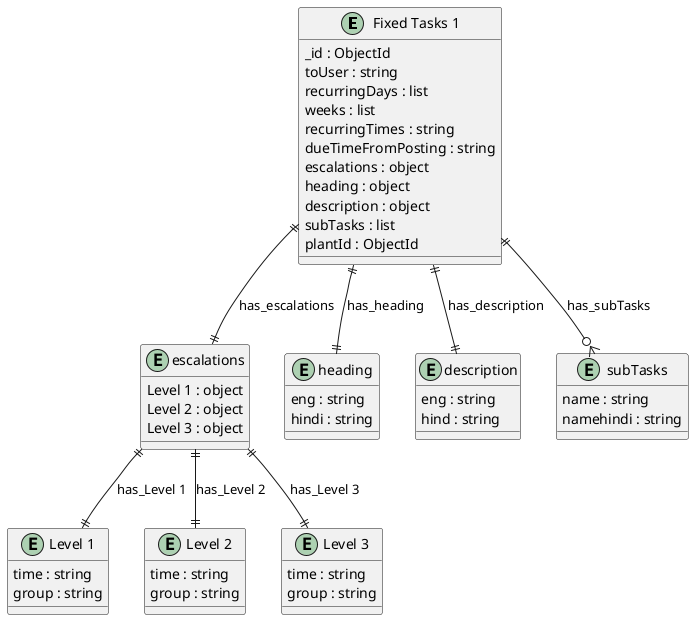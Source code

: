 @startuml Fixed_Tasks_1_Diagram

entity "Fixed Tasks 1" as Fixed_Tasks_1 {
  _id : ObjectId
  toUser : string
  recurringDays : list
  weeks : list
  recurringTimes : string
  dueTimeFromPosting : string
  escalations : object
  heading : object
  description : object
  subTasks : list
  plantId : ObjectId
}

entity "escalations" as escalations {
  Level 1 : object
  Level 2 : object
  Level 3 : object
}

entity "Level 1" as Level_1 {
  time : string
  group : string
}

entity "Level 2" as Level_2 {
  time : string
  group : string
}

entity "Level 3" as Level_3 {
  time : string
  group : string
}

entity "heading" as heading {
  eng : string
  hindi : string
}

entity "description" as description {
  eng : string
  hind : string
}

entity "subTasks" as subTasks {
  name : string
  namehindi : string
}

' // Relationships
Fixed_Tasks_1 ||--|| escalations : has_escalations
escalations ||--|| Level_1 : has_Level 1
escalations ||--|| Level_2 : has_Level 2
escalations ||--|| Level_3 : has_Level 3
Fixed_Tasks_1 ||--|| heading : has_heading
Fixed_Tasks_1 ||--|| description : has_description
Fixed_Tasks_1 ||--o{ subTasks : has_subTasks
@enduml